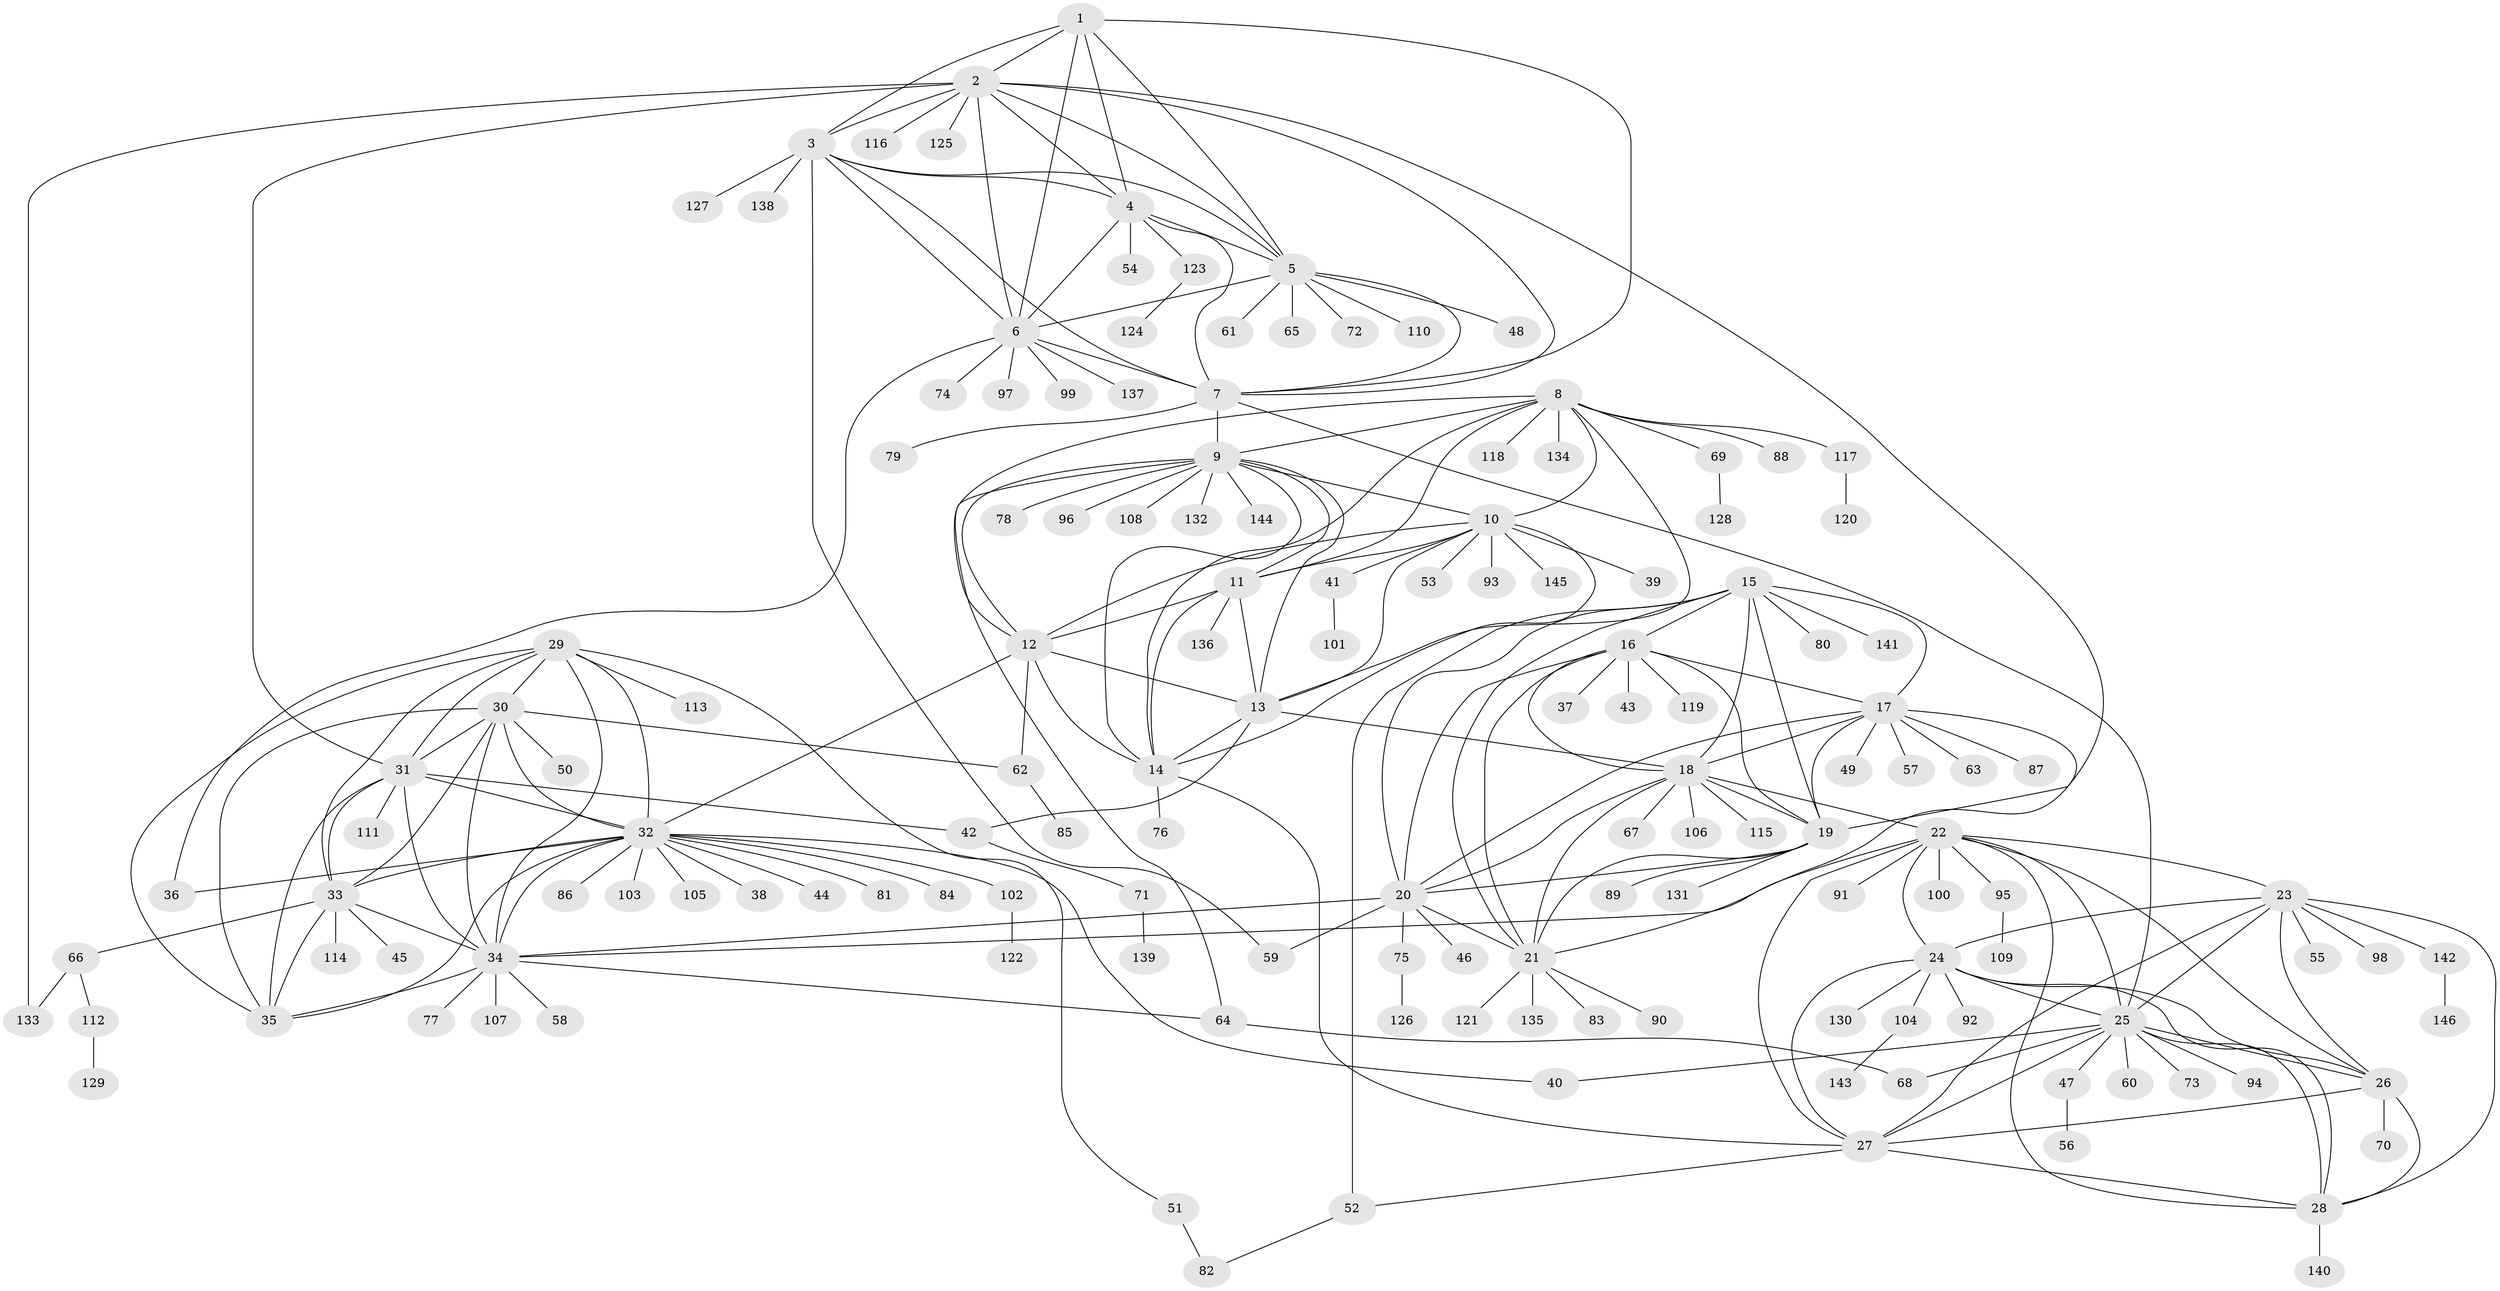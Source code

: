 // Generated by graph-tools (version 1.1) at 2025/54/03/09/25 04:54:12]
// undirected, 146 vertices, 236 edges
graph export_dot {
graph [start="1"]
  node [color=gray90,style=filled];
  1;
  2;
  3;
  4;
  5;
  6;
  7;
  8;
  9;
  10;
  11;
  12;
  13;
  14;
  15;
  16;
  17;
  18;
  19;
  20;
  21;
  22;
  23;
  24;
  25;
  26;
  27;
  28;
  29;
  30;
  31;
  32;
  33;
  34;
  35;
  36;
  37;
  38;
  39;
  40;
  41;
  42;
  43;
  44;
  45;
  46;
  47;
  48;
  49;
  50;
  51;
  52;
  53;
  54;
  55;
  56;
  57;
  58;
  59;
  60;
  61;
  62;
  63;
  64;
  65;
  66;
  67;
  68;
  69;
  70;
  71;
  72;
  73;
  74;
  75;
  76;
  77;
  78;
  79;
  80;
  81;
  82;
  83;
  84;
  85;
  86;
  87;
  88;
  89;
  90;
  91;
  92;
  93;
  94;
  95;
  96;
  97;
  98;
  99;
  100;
  101;
  102;
  103;
  104;
  105;
  106;
  107;
  108;
  109;
  110;
  111;
  112;
  113;
  114;
  115;
  116;
  117;
  118;
  119;
  120;
  121;
  122;
  123;
  124;
  125;
  126;
  127;
  128;
  129;
  130;
  131;
  132;
  133;
  134;
  135;
  136;
  137;
  138;
  139;
  140;
  141;
  142;
  143;
  144;
  145;
  146;
  1 -- 2;
  1 -- 3;
  1 -- 4;
  1 -- 5;
  1 -- 6;
  1 -- 7;
  2 -- 3;
  2 -- 4;
  2 -- 5;
  2 -- 6;
  2 -- 7;
  2 -- 19;
  2 -- 31;
  2 -- 116;
  2 -- 125;
  2 -- 133;
  3 -- 4;
  3 -- 5;
  3 -- 6;
  3 -- 7;
  3 -- 59;
  3 -- 127;
  3 -- 138;
  4 -- 5;
  4 -- 6;
  4 -- 7;
  4 -- 54;
  4 -- 123;
  5 -- 6;
  5 -- 7;
  5 -- 48;
  5 -- 61;
  5 -- 65;
  5 -- 72;
  5 -- 110;
  6 -- 7;
  6 -- 36;
  6 -- 74;
  6 -- 97;
  6 -- 99;
  6 -- 137;
  7 -- 9;
  7 -- 25;
  7 -- 79;
  8 -- 9;
  8 -- 10;
  8 -- 11;
  8 -- 12;
  8 -- 13;
  8 -- 14;
  8 -- 69;
  8 -- 88;
  8 -- 117;
  8 -- 118;
  8 -- 134;
  9 -- 10;
  9 -- 11;
  9 -- 12;
  9 -- 13;
  9 -- 14;
  9 -- 64;
  9 -- 78;
  9 -- 96;
  9 -- 108;
  9 -- 132;
  9 -- 144;
  10 -- 11;
  10 -- 12;
  10 -- 13;
  10 -- 14;
  10 -- 39;
  10 -- 41;
  10 -- 53;
  10 -- 93;
  10 -- 145;
  11 -- 12;
  11 -- 13;
  11 -- 14;
  11 -- 136;
  12 -- 13;
  12 -- 14;
  12 -- 32;
  12 -- 62;
  13 -- 14;
  13 -- 18;
  13 -- 42;
  14 -- 27;
  14 -- 76;
  15 -- 16;
  15 -- 17;
  15 -- 18;
  15 -- 19;
  15 -- 20;
  15 -- 21;
  15 -- 52;
  15 -- 80;
  15 -- 141;
  16 -- 17;
  16 -- 18;
  16 -- 19;
  16 -- 20;
  16 -- 21;
  16 -- 37;
  16 -- 43;
  16 -- 119;
  17 -- 18;
  17 -- 19;
  17 -- 20;
  17 -- 21;
  17 -- 49;
  17 -- 57;
  17 -- 63;
  17 -- 87;
  18 -- 19;
  18 -- 20;
  18 -- 21;
  18 -- 22;
  18 -- 67;
  18 -- 106;
  18 -- 115;
  19 -- 20;
  19 -- 21;
  19 -- 89;
  19 -- 131;
  20 -- 21;
  20 -- 34;
  20 -- 46;
  20 -- 59;
  20 -- 75;
  21 -- 83;
  21 -- 90;
  21 -- 121;
  21 -- 135;
  22 -- 23;
  22 -- 24;
  22 -- 25;
  22 -- 26;
  22 -- 27;
  22 -- 28;
  22 -- 34;
  22 -- 91;
  22 -- 95;
  22 -- 100;
  23 -- 24;
  23 -- 25;
  23 -- 26;
  23 -- 27;
  23 -- 28;
  23 -- 55;
  23 -- 98;
  23 -- 142;
  24 -- 25;
  24 -- 26;
  24 -- 27;
  24 -- 28;
  24 -- 92;
  24 -- 104;
  24 -- 130;
  25 -- 26;
  25 -- 27;
  25 -- 28;
  25 -- 40;
  25 -- 47;
  25 -- 60;
  25 -- 68;
  25 -- 73;
  25 -- 94;
  26 -- 27;
  26 -- 28;
  26 -- 70;
  27 -- 28;
  27 -- 52;
  28 -- 140;
  29 -- 30;
  29 -- 31;
  29 -- 32;
  29 -- 33;
  29 -- 34;
  29 -- 35;
  29 -- 51;
  29 -- 113;
  30 -- 31;
  30 -- 32;
  30 -- 33;
  30 -- 34;
  30 -- 35;
  30 -- 50;
  30 -- 62;
  31 -- 32;
  31 -- 33;
  31 -- 34;
  31 -- 35;
  31 -- 42;
  31 -- 111;
  32 -- 33;
  32 -- 34;
  32 -- 35;
  32 -- 36;
  32 -- 38;
  32 -- 40;
  32 -- 44;
  32 -- 81;
  32 -- 84;
  32 -- 86;
  32 -- 102;
  32 -- 103;
  32 -- 105;
  33 -- 34;
  33 -- 35;
  33 -- 45;
  33 -- 66;
  33 -- 114;
  34 -- 35;
  34 -- 58;
  34 -- 64;
  34 -- 77;
  34 -- 107;
  41 -- 101;
  42 -- 71;
  47 -- 56;
  51 -- 82;
  52 -- 82;
  62 -- 85;
  64 -- 68;
  66 -- 112;
  66 -- 133;
  69 -- 128;
  71 -- 139;
  75 -- 126;
  95 -- 109;
  102 -- 122;
  104 -- 143;
  112 -- 129;
  117 -- 120;
  123 -- 124;
  142 -- 146;
}
